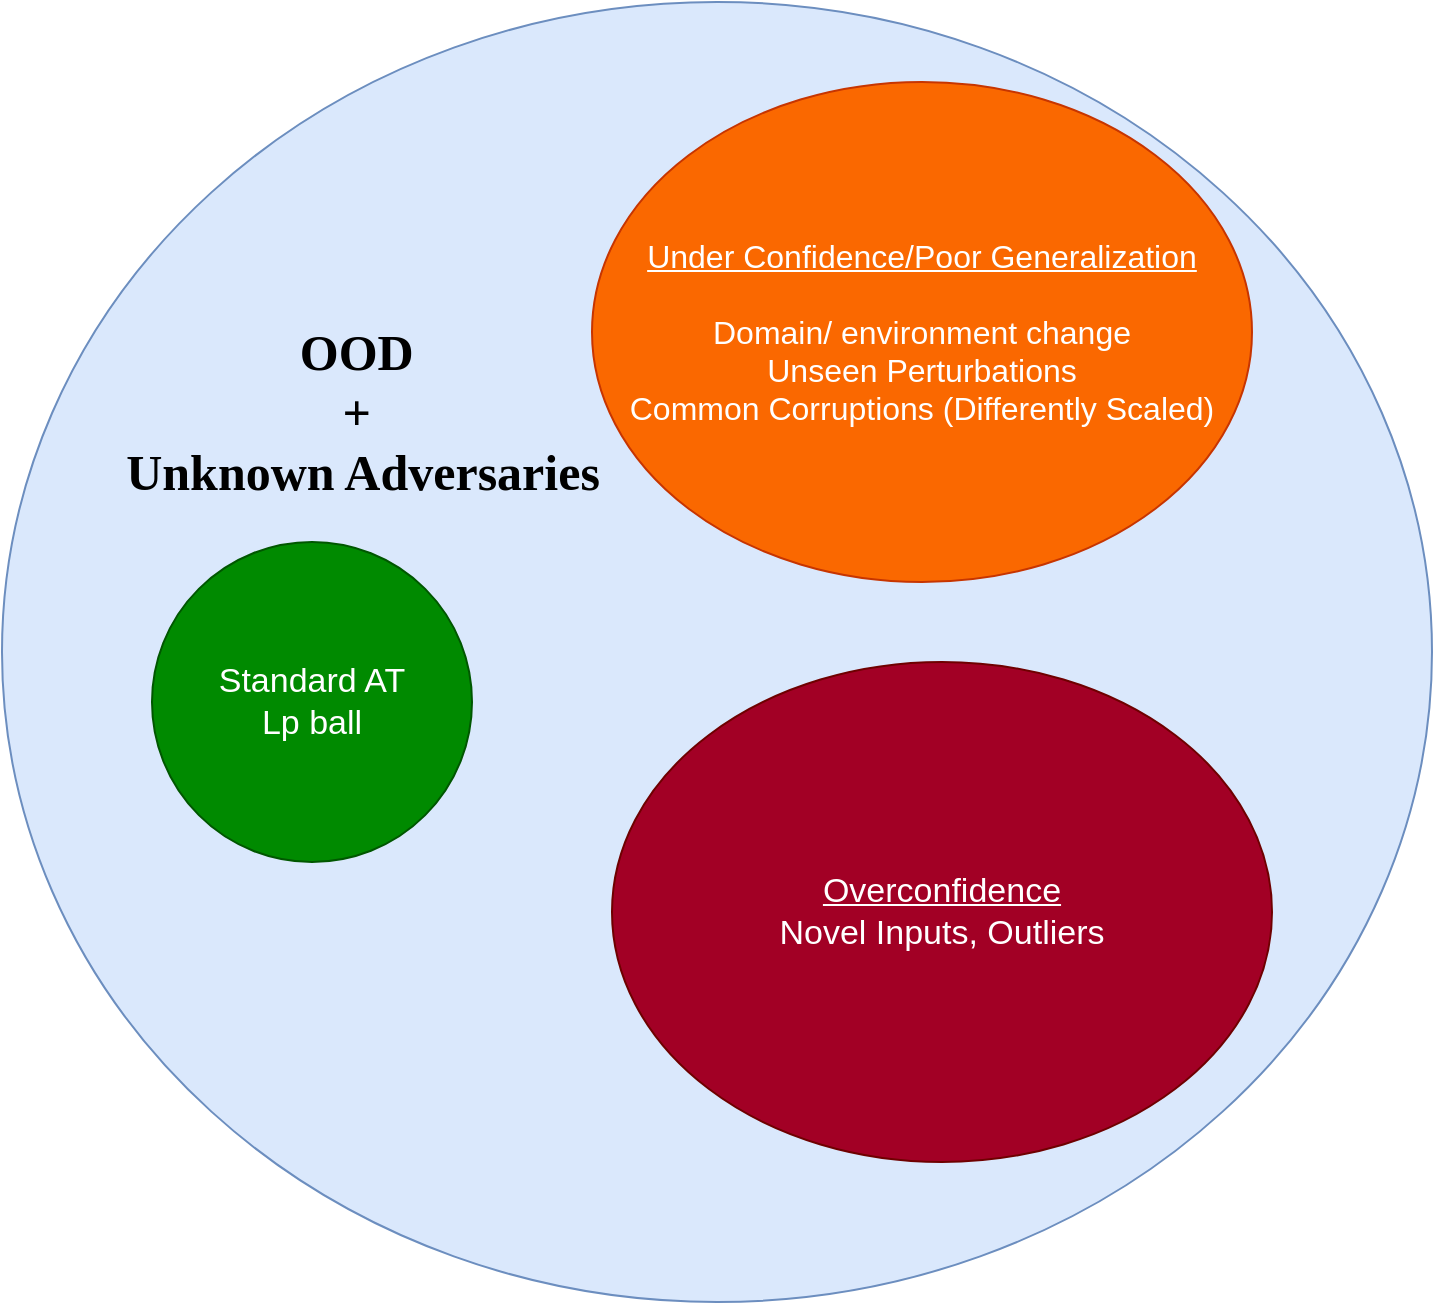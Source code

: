 <mxfile version="26.0.15">
  <diagram name="Page-1" id="ZFvxp3vDeoDbae18x3tY">
    <mxGraphModel dx="1434" dy="819" grid="1" gridSize="10" guides="1" tooltips="1" connect="1" arrows="1" fold="1" page="1" pageScale="1" pageWidth="850" pageHeight="1100" math="0" shadow="0">
      <root>
        <mxCell id="0" />
        <mxCell id="1" parent="0" />
        <mxCell id="GT5GvSBU-0Xp4_7-krDM-2" value="" style="ellipse;whiteSpace=wrap;html=1;fillColor=#dae8fc;strokeColor=#6c8ebf;" vertex="1" parent="1">
          <mxGeometry x="85" y="10" width="715" height="650" as="geometry" />
        </mxCell>
        <mxCell id="GT5GvSBU-0Xp4_7-krDM-3" value="&lt;font style=&quot;font-size: 17px;&quot;&gt;Standard AT&lt;/font&gt;&lt;div&gt;&lt;font style=&quot;font-size: 17px;&quot;&gt;Lp ball&lt;/font&gt;&lt;/div&gt;" style="ellipse;whiteSpace=wrap;html=1;aspect=fixed;fillColor=#008a00;fontColor=#ffffff;strokeColor=#005700;" vertex="1" parent="1">
          <mxGeometry x="160" y="280" width="160" height="160" as="geometry" />
        </mxCell>
        <mxCell id="GT5GvSBU-0Xp4_7-krDM-4" value="&lt;font face=&quot;Tahoma&quot; style=&quot;font-size: 25px;&quot;&gt;&lt;b style=&quot;&quot;&gt;OOD&amp;nbsp;&lt;/b&gt;&lt;/font&gt;&lt;div&gt;&lt;font face=&quot;Tahoma&quot; style=&quot;font-size: 25px;&quot;&gt;&lt;b style=&quot;&quot;&gt;+&amp;nbsp;&lt;/b&gt;&lt;/font&gt;&lt;div&gt;&lt;font face=&quot;Tahoma&quot; style=&quot;font-size: 25px;&quot;&gt;&lt;b style=&quot;&quot;&gt;Unknown Adversaries&lt;/b&gt;&lt;/font&gt;&lt;/div&gt;&lt;/div&gt;" style="text;html=1;align=center;verticalAlign=middle;resizable=0;points=[];autosize=1;strokeColor=none;fillColor=none;" vertex="1" parent="1">
          <mxGeometry x="115" y="165" width="300" height="100" as="geometry" />
        </mxCell>
        <mxCell id="GT5GvSBU-0Xp4_7-krDM-9" value="&lt;font style=&quot;color: rgb(255, 255, 255); font-size: 16px;&quot;&gt;&lt;u&gt;Under Confidence/Poor Generalization&lt;/u&gt;&lt;/font&gt;&lt;div&gt;&lt;font style=&quot;color: rgb(255, 255, 255); font-size: 16px;&quot;&gt;&lt;br&gt;&lt;/font&gt;&lt;/div&gt;&lt;div&gt;&lt;font style=&quot;color: rgb(255, 255, 255); font-size: 16px;&quot;&gt;Domain/ environment change&lt;/font&gt;&lt;/div&gt;&lt;div&gt;&lt;font style=&quot;color: rgb(255, 255, 255); font-size: 16px;&quot;&gt;Unseen Perturbations&lt;/font&gt;&lt;/div&gt;&lt;div&gt;&lt;font style=&quot;color: rgb(255, 255, 255); font-size: 16px;&quot;&gt;Common Corruptions (Differently Scaled)&lt;/font&gt;&lt;/div&gt;" style="ellipse;whiteSpace=wrap;html=1;fillColor=#fa6800;fontColor=#000000;strokeColor=#C73500;" vertex="1" parent="1">
          <mxGeometry x="380" y="50" width="330" height="250" as="geometry" />
        </mxCell>
        <mxCell id="GT5GvSBU-0Xp4_7-krDM-10" value="&lt;span style=&quot;font-size: 17px; text-wrap-mode: nowrap;&quot;&gt;&lt;u&gt;Overconfidence&lt;/u&gt;&lt;/span&gt;&lt;div&gt;&lt;span style=&quot;font-size: 17px; text-wrap-mode: nowrap;&quot;&gt;Novel Inputs, Outliers&lt;/span&gt;&lt;/div&gt;" style="ellipse;whiteSpace=wrap;html=1;fillColor=#a20025;fontColor=#ffffff;strokeColor=#6F0000;" vertex="1" parent="1">
          <mxGeometry x="390" y="340" width="330" height="250" as="geometry" />
        </mxCell>
      </root>
    </mxGraphModel>
  </diagram>
</mxfile>
